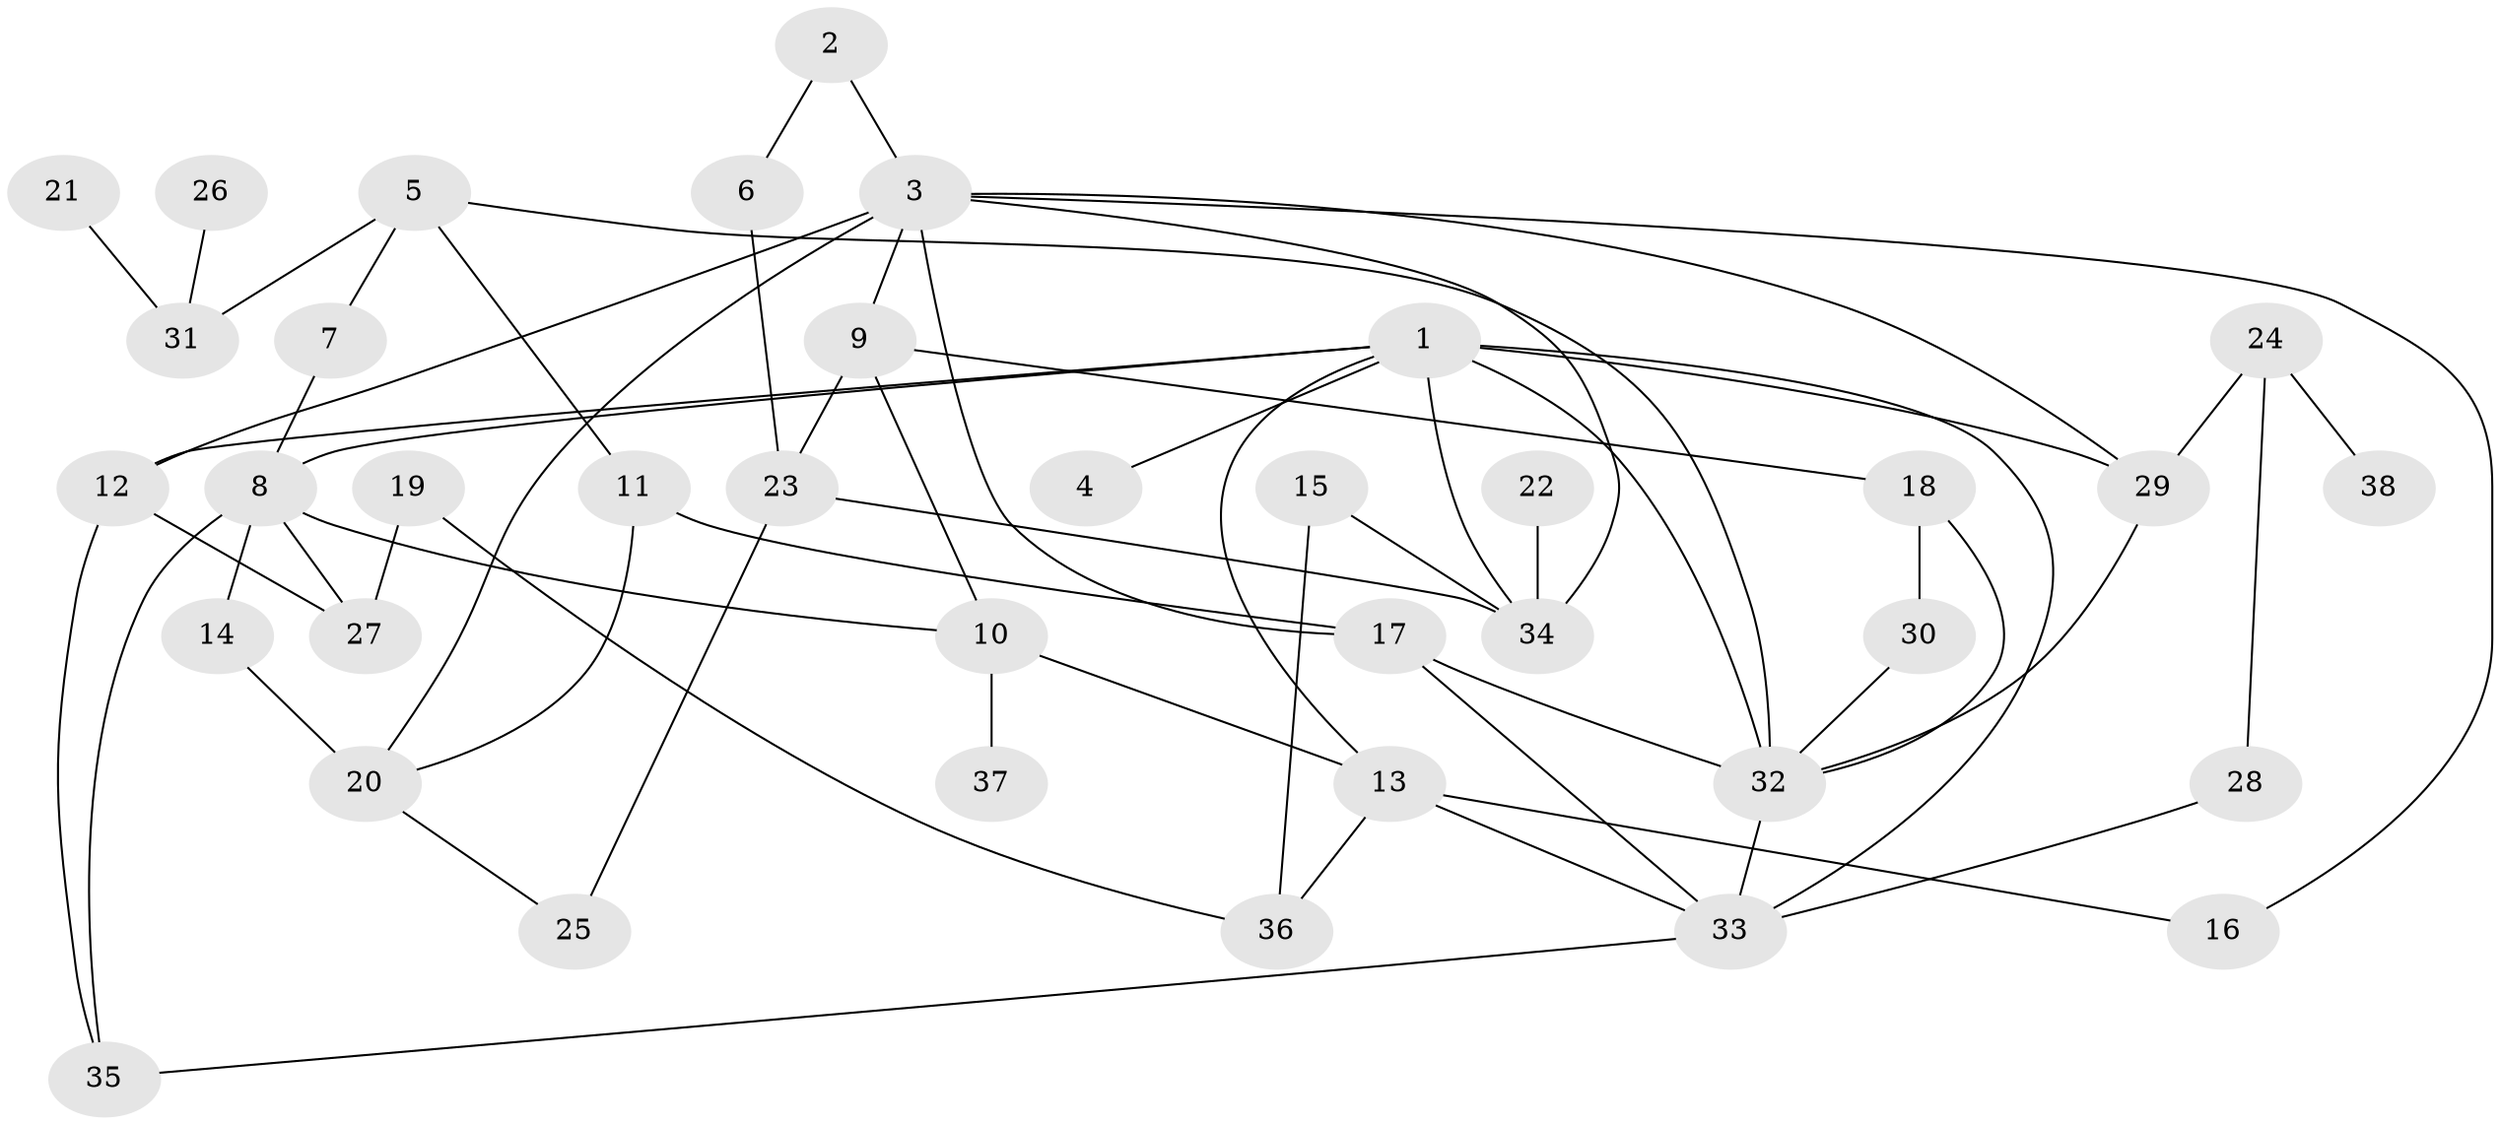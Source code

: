 // original degree distribution, {3: 0.22666666666666666, 8: 0.013333333333333334, 4: 0.12, 6: 0.02666666666666667, 5: 0.04, 2: 0.3333333333333333, 7: 0.02666666666666667, 1: 0.21333333333333335}
// Generated by graph-tools (version 1.1) at 2025/01/03/09/25 03:01:08]
// undirected, 38 vertices, 62 edges
graph export_dot {
graph [start="1"]
  node [color=gray90,style=filled];
  1;
  2;
  3;
  4;
  5;
  6;
  7;
  8;
  9;
  10;
  11;
  12;
  13;
  14;
  15;
  16;
  17;
  18;
  19;
  20;
  21;
  22;
  23;
  24;
  25;
  26;
  27;
  28;
  29;
  30;
  31;
  32;
  33;
  34;
  35;
  36;
  37;
  38;
  1 -- 4 [weight=1.0];
  1 -- 8 [weight=1.0];
  1 -- 12 [weight=1.0];
  1 -- 13 [weight=1.0];
  1 -- 29 [weight=1.0];
  1 -- 32 [weight=2.0];
  1 -- 33 [weight=1.0];
  1 -- 34 [weight=1.0];
  2 -- 3 [weight=1.0];
  2 -- 6 [weight=1.0];
  3 -- 9 [weight=1.0];
  3 -- 12 [weight=1.0];
  3 -- 16 [weight=1.0];
  3 -- 17 [weight=1.0];
  3 -- 20 [weight=1.0];
  3 -- 29 [weight=1.0];
  3 -- 34 [weight=1.0];
  5 -- 7 [weight=1.0];
  5 -- 11 [weight=1.0];
  5 -- 31 [weight=1.0];
  5 -- 32 [weight=1.0];
  6 -- 23 [weight=1.0];
  7 -- 8 [weight=1.0];
  8 -- 10 [weight=1.0];
  8 -- 14 [weight=1.0];
  8 -- 27 [weight=1.0];
  8 -- 35 [weight=1.0];
  9 -- 10 [weight=1.0];
  9 -- 18 [weight=1.0];
  9 -- 23 [weight=1.0];
  10 -- 13 [weight=2.0];
  10 -- 37 [weight=1.0];
  11 -- 17 [weight=1.0];
  11 -- 20 [weight=1.0];
  12 -- 27 [weight=1.0];
  12 -- 35 [weight=1.0];
  13 -- 16 [weight=1.0];
  13 -- 33 [weight=1.0];
  13 -- 36 [weight=1.0];
  14 -- 20 [weight=1.0];
  15 -- 34 [weight=1.0];
  15 -- 36 [weight=1.0];
  17 -- 32 [weight=1.0];
  17 -- 33 [weight=1.0];
  18 -- 30 [weight=1.0];
  18 -- 32 [weight=1.0];
  19 -- 27 [weight=1.0];
  19 -- 36 [weight=1.0];
  20 -- 25 [weight=1.0];
  21 -- 31 [weight=1.0];
  22 -- 34 [weight=1.0];
  23 -- 25 [weight=1.0];
  23 -- 34 [weight=1.0];
  24 -- 28 [weight=1.0];
  24 -- 29 [weight=1.0];
  24 -- 38 [weight=1.0];
  26 -- 31 [weight=1.0];
  28 -- 33 [weight=1.0];
  29 -- 32 [weight=1.0];
  30 -- 32 [weight=1.0];
  32 -- 33 [weight=1.0];
  33 -- 35 [weight=1.0];
}
